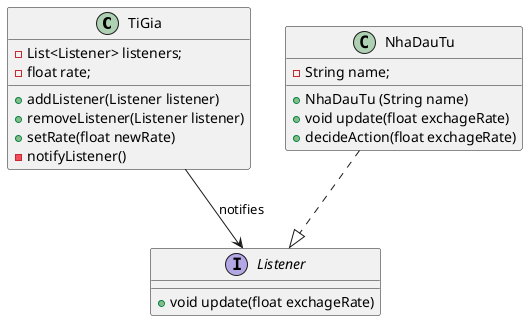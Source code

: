 @startuml
'https://plantuml.com/class-diagram
class TiGia {
    - List<Listener> listeners;
    - float rate;
    + addListener(Listener listener)
    + removeListener(Listener listener)
    + setRate(float newRate)
    - notifyListener()
}

interface Listener {
    + void update(float exchageRate)
}

class NhaDauTu {
    - String name;
    + NhaDauTu (String name)
    + void update(float exchageRate)
    + decideAction(float exchageRate)
}

NhaDauTu ..|> Listener
TiGia --> Listener : notifies

@enduml